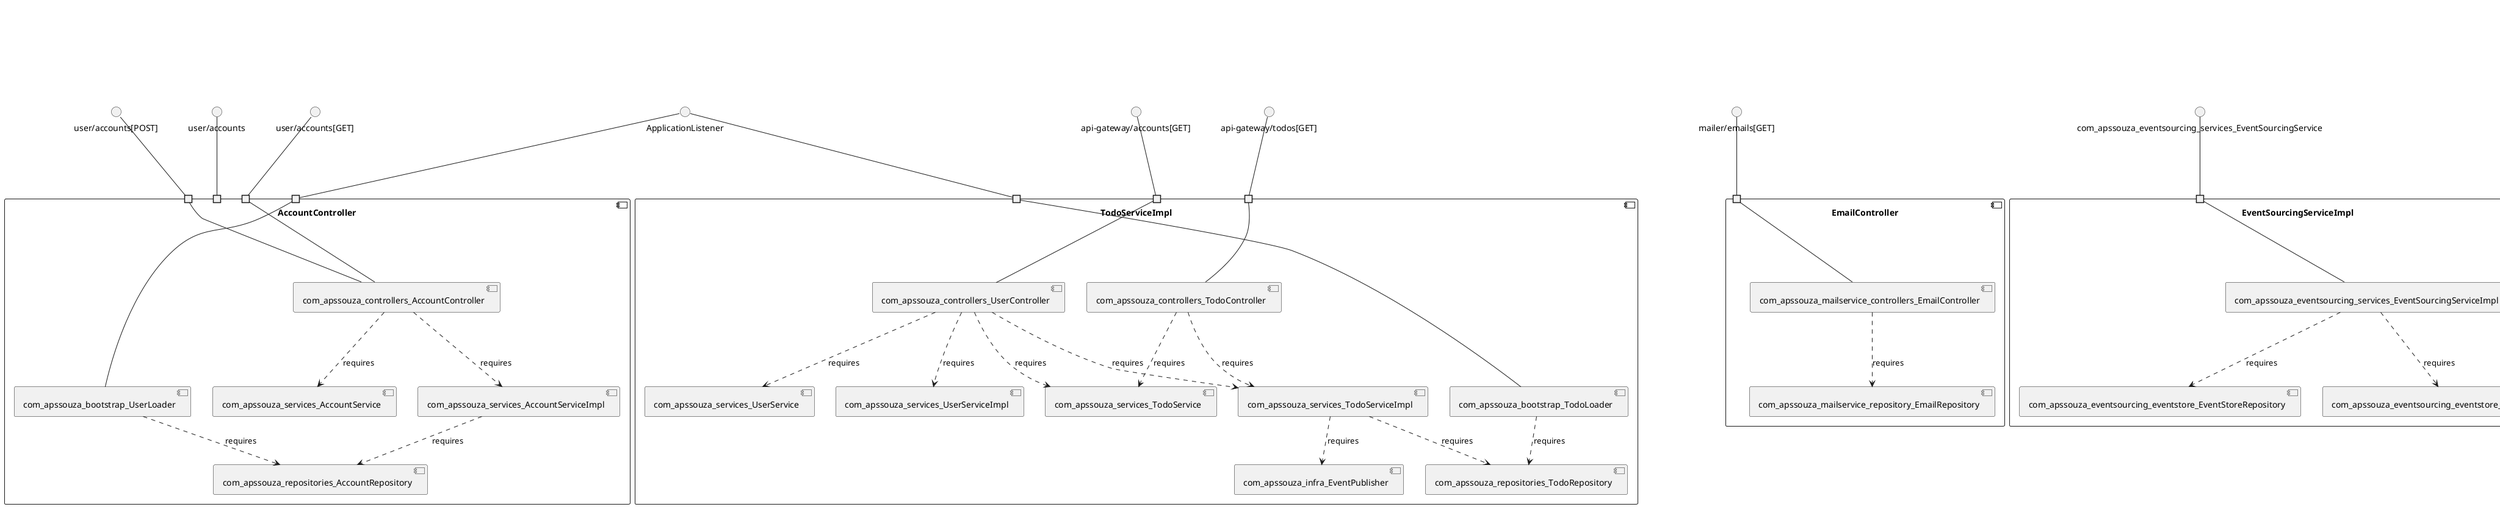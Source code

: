@startuml
skinparam fixCircleLabelOverlapping true
skinparam componentStyle uml2
component "AccountController\n\n\n\n\n\n" {
[com_apssouza_services_AccountService]
[com_apssouza_services_AccountServiceImpl]
[com_apssouza_repositories_AccountRepository]
[com_apssouza_bootstrap_UserLoader]
[com_apssouza_controllers_AccountController]
portin " " as AccountController_requires_user_accounts
portin " " as AccountController_requires_ApplicationListener
portin " " as AccountController_requires_user_accounts_GET_
portin " " as AccountController_requires_user_accounts_POST_
[com_apssouza_bootstrap_UserLoader]..>[com_apssouza_repositories_AccountRepository] : requires
[com_apssouza_controllers_AccountController]..>[com_apssouza_services_AccountService] : requires
[com_apssouza_controllers_AccountController]..>[com_apssouza_services_AccountServiceImpl] : requires
[com_apssouza_services_AccountServiceImpl]..>[com_apssouza_repositories_AccountRepository] : requires
"AccountController_requires_ApplicationListener"--[com_apssouza_bootstrap_UserLoader]
"AccountController_requires_user_accounts_POST_"--[com_apssouza_controllers_AccountController]
"AccountController_requires_user_accounts_GET_"--[com_apssouza_controllers_AccountController]
}
interface "ApplicationListener" as interface.ApplicationListener
interface.ApplicationListener--"AccountController_requires_ApplicationListener"
interface "user/accounts[GET]" as interface.user_accounts_GET_
interface.user_accounts_GET_--"AccountController_requires_user_accounts_GET_"
interface "user/accounts[POST]" as interface.user_accounts_POST_
interface.user_accounts_POST_--"AccountController_requires_user_accounts_POST_"
interface "user/accounts" as interface.user_accounts
interface.user_accounts--"AccountController_requires_user_accounts"
component "EmailController\n\n\n\n\n\n" {
[com_apssouza_mailservice_controllers_EmailController]
[com_apssouza_mailservice_repository_EmailRepository]
portin " " as EmailController_requires_mailer_emails_GET_
[com_apssouza_mailservice_controllers_EmailController]..>[com_apssouza_mailservice_repository_EmailRepository] : requires
"EmailController_requires_mailer_emails_GET_"--[com_apssouza_mailservice_controllers_EmailController]
}
interface "mailer/emails[GET]" as interface.mailer_emails_GET_
interface.mailer_emails_GET_--"EmailController_requires_mailer_emails_GET_"
component "EventSourcingServiceImpl\n\n\n\n\n\n" {
[com_apssouza_eventsourcing_services_EventSourcingServiceImpl]
[com_apssouza_eventsourcing_eventstore_EventStoreRepository]
[com_apssouza_eventsourcing_eventstore_EventSerializer]
portin " " as EventSourcingServiceImpl_requires_com_apssouza_eventsourcing_services_EventSourcingService
[com_apssouza_eventsourcing_services_EventSourcingServiceImpl]..>[com_apssouza_eventsourcing_eventstore_EventStoreRepository] : requires
[com_apssouza_eventsourcing_services_EventSourcingServiceImpl]..>[com_apssouza_eventsourcing_eventstore_EventSerializer] : requires
"EventSourcingServiceImpl_requires_com_apssouza_eventsourcing_services_EventSourcingService"--[com_apssouza_eventsourcing_services_EventSourcingServiceImpl]
}
interface "com_apssouza_eventsourcing_services_EventSourcingService" as interface.com_apssouza_eventsourcing_services_EventSourcingService
interface.com_apssouza_eventsourcing_services_EventSourcingService--"EventSourcingServiceImpl_requires_com_apssouza_eventsourcing_services_EventSourcingService"
component "NotifyController\n\n\n\n\n\n" {
[com_apssouza_eventsourcing_commands_EmailCommandHandler]
[com_apssouza_mailservice_controllers_NotifyController]
portin " " as NotifyController_requires_mailer_send_email_GET_
[com_apssouza_mailservice_controllers_NotifyController]..>[com_apssouza_eventsourcing_commands_EmailCommandHandler] : requires
"NotifyController_requires_mailer_send_email_GET_"--[com_apssouza_mailservice_controllers_NotifyController]
}
interface "mailer/send/email[GET]" as interface.mailer_send_email_GET_
interface.mailer_send_email_GET_--"NotifyController_requires_mailer_send_email_GET_"
component "TodoChangesController\n\n\n\n\n\n" {
[com_apssouza_controllers_TodoChangesController]
[com_apssouza_monitors_TodoStoreEventChanges]
portin " " as TodoChangesController_requires_reminder_todo_changes_GET_
[com_apssouza_controllers_TodoChangesController]..>[com_apssouza_monitors_TodoStoreEventChanges] : requires
"TodoChangesController_requires_reminder_todo_changes_GET_"--[com_apssouza_controllers_TodoChangesController]
}
interface "reminder/todo-changes[GET]" as interface.reminder_todo_changes_GET_
interface.reminder_todo_changes_GET_--"TodoChangesController_requires_reminder_todo_changes_GET_"
component "TodoServiceImpl\n\n\n\n\n\n" {
[com_apssouza_bootstrap_TodoLoader]
[com_apssouza_services_UserServiceImpl]
[com_apssouza_controllers_TodoController]
[com_apssouza_infra_EventPublisher]
[com_apssouza_repositories_TodoRepository]
[com_apssouza_services_TodoService]
[com_apssouza_services_TodoServiceImpl]
[com_apssouza_controllers_UserController]
[com_apssouza_services_UserService]
portin " " as TodoServiceImpl_requires_api_gateway_todos_GET_
portin " " as TodoServiceImpl_requires_api_gateway_accounts_GET_
portin " " as TodoServiceImpl_requires_ApplicationListener
[com_apssouza_controllers_UserController]..>[com_apssouza_services_UserServiceImpl] : requires
[com_apssouza_controllers_TodoController]..>[com_apssouza_services_TodoService] : requires
[com_apssouza_controllers_UserController]..>[com_apssouza_services_TodoService] : requires
[com_apssouza_controllers_UserController]..>[com_apssouza_services_TodoServiceImpl] : requires
[com_apssouza_controllers_UserController]..>[com_apssouza_services_UserService] : requires
[com_apssouza_services_TodoServiceImpl]..>[com_apssouza_repositories_TodoRepository] : requires
[com_apssouza_services_TodoServiceImpl]..>[com_apssouza_infra_EventPublisher] : requires
[com_apssouza_controllers_TodoController]..>[com_apssouza_services_TodoServiceImpl] : requires
[com_apssouza_bootstrap_TodoLoader]..>[com_apssouza_repositories_TodoRepository] : requires
"TodoServiceImpl_requires_api_gateway_accounts_GET_"--[com_apssouza_controllers_UserController]
"TodoServiceImpl_requires_api_gateway_todos_GET_"--[com_apssouza_controllers_TodoController]
"TodoServiceImpl_requires_ApplicationListener"--[com_apssouza_bootstrap_TodoLoader]
}
interface "ApplicationListener" as interface.ApplicationListener
interface.ApplicationListener--"TodoServiceImpl_requires_ApplicationListener"
interface "api-gateway/accounts[GET]" as interface.api_gateway_accounts_GET_
interface.api_gateway_accounts_GET_--"TodoServiceImpl_requires_api_gateway_accounts_GET_"
interface "api-gateway/todos[GET]" as interface.api_gateway_todos_GET_
interface.api_gateway_todos_GET_--"TodoServiceImpl_requires_api_gateway_todos_GET_"
component "TodoServiceStatisticsController\n\n\n\n\n\n" {
[com_apssouza_controllers_TodoServiceStatisticsController]
[com_apssouza_monitors_TodoServiceMethodInvokedStore]
portin " " as TodoServiceStatisticsController_requires_reminder_todo_statistics_GET_
[com_apssouza_controllers_TodoServiceStatisticsController]..>[com_apssouza_monitors_TodoServiceMethodInvokedStore] : requires
"TodoServiceStatisticsController_requires_reminder_todo_statistics_GET_"--[com_apssouza_controllers_TodoServiceStatisticsController]
}
interface "reminder/todo-statistics[GET]" as interface.reminder_todo_statistics_GET_
interface.reminder_todo_statistics_GET_--"TodoServiceStatisticsController_requires_reminder_todo_statistics_GET_"
component "TodoSocketController\n\n\n\n\n\n" {
[com_apssouza_integrations_socket_TodoSocketController]
}
interface "reminder/todos" as interface.reminder_todos
interface.reminder_todos--[TodoController]
interface "user/accounts[PUT]" as interface.user_accounts_PUT_
[UserClient]..>interface.user_accounts_PUT_ : requires
interface "user/users" as interface.user_users
[UserClient]..>interface.user_users : requires
interface "user/accounts[PUT]" as interface.user_accounts_PUT_
[com_apssouza_clients_UserClient]..>interface.user_accounts_PUT_ : requires
interface "com_apssouza_eventsourcing_services_ApplicationEventPublisher" as interface.com_apssouza_eventsourcing_services_ApplicationEventPublisher
interface.com_apssouza_eventsourcing_services_ApplicationEventPublisher--[com_apssouza_eventsourcing_services_ApplicationEventPublisher_Provider]
interface "com_apssouza_infra_ApplicationEventPublisher" as interface.com_apssouza_infra_ApplicationEventPublisher
interface.com_apssouza_infra_ApplicationEventPublisher--[com_apssouza_infra_ApplicationEventPublisher_Provider]
interface "com_apssouza_infra_Source" as interface.com_apssouza_infra_Source
interface.com_apssouza_infra_Source--[com_apssouza_infra_Source_Provider]
interface "user/users" as interface.user_users
interface.user_users--[user_users_Provider]

@enduml
